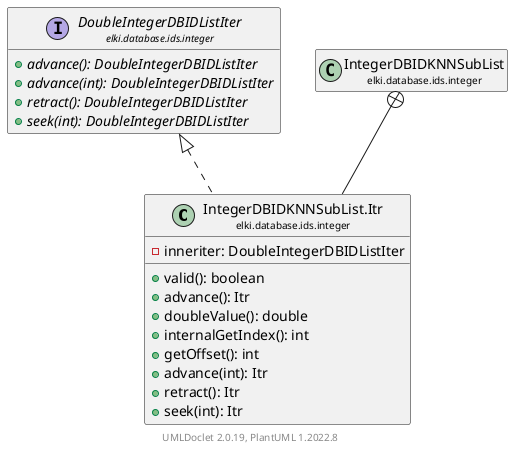 @startuml
    remove .*\.(Instance|Par|Parameterizer|Factory)$
    set namespaceSeparator none
    hide empty fields
    hide empty methods

    class "<size:14>IntegerDBIDKNNSubList.Itr\n<size:10>elki.database.ids.integer" as elki.database.ids.integer.IntegerDBIDKNNSubList.Itr [[IntegerDBIDKNNSubList.Itr.html]] {
        -inneriter: DoubleIntegerDBIDListIter
        +valid(): boolean
        +advance(): Itr
        +doubleValue(): double
        +internalGetIndex(): int
        +getOffset(): int
        +advance(int): Itr
        +retract(): Itr
        +seek(int): Itr
    }

    interface "<size:14>DoubleIntegerDBIDListIter\n<size:10>elki.database.ids.integer" as elki.database.ids.integer.DoubleIntegerDBIDListIter [[DoubleIntegerDBIDListIter.html]] {
        {abstract} +advance(): DoubleIntegerDBIDListIter
        {abstract} +advance(int): DoubleIntegerDBIDListIter
        {abstract} +retract(): DoubleIntegerDBIDListIter
        {abstract} +seek(int): DoubleIntegerDBIDListIter
    }
    class "<size:14>IntegerDBIDKNNSubList\n<size:10>elki.database.ids.integer" as elki.database.ids.integer.IntegerDBIDKNNSubList [[IntegerDBIDKNNSubList.html]]

    elki.database.ids.integer.DoubleIntegerDBIDListIter <|.. elki.database.ids.integer.IntegerDBIDKNNSubList.Itr
    elki.database.ids.integer.IntegerDBIDKNNSubList +-- elki.database.ids.integer.IntegerDBIDKNNSubList.Itr

    center footer UMLDoclet 2.0.19, PlantUML 1.2022.8
@enduml
